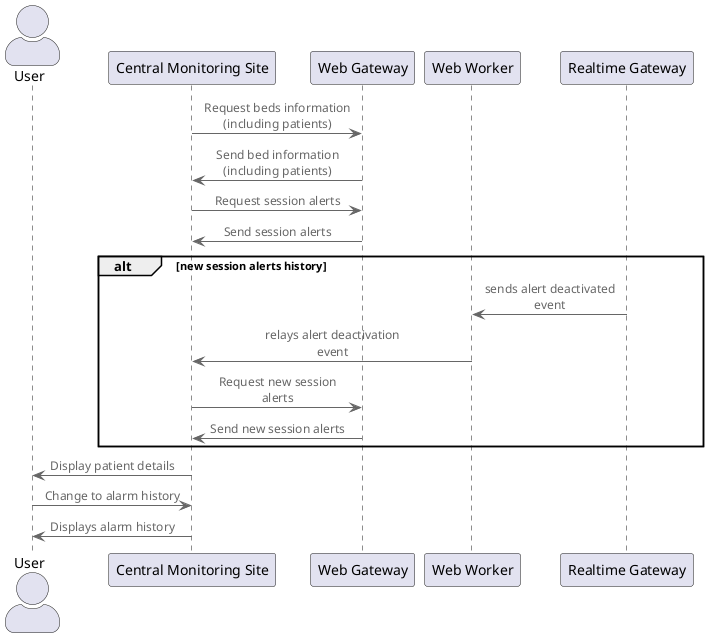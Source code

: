 @startuml Display Alarm History
!include <C4/C4_Component>

actor "User" as user
participant "Central Monitoring Site" as cms
participant "Web Gateway" as web
participant "Web Worker" as worker
participant "Realtime Gateway" as realtime

cms -> web : Request beds information (including patients)
web -> cms : Send bed information (including patients)
cms -> web : Request session alerts
web -> cms : Send session alerts
alt new session alerts history
    realtime -> worker : sends alert deactivated event
    worker -> cms : relays alert deactivation event
    cms -> web : Request new session alerts
    web -> cms : Send new session alerts
end
cms -> user : Display patient details
user -> cms : Change to alarm history
cms -> user : Displays alarm history


@enduml